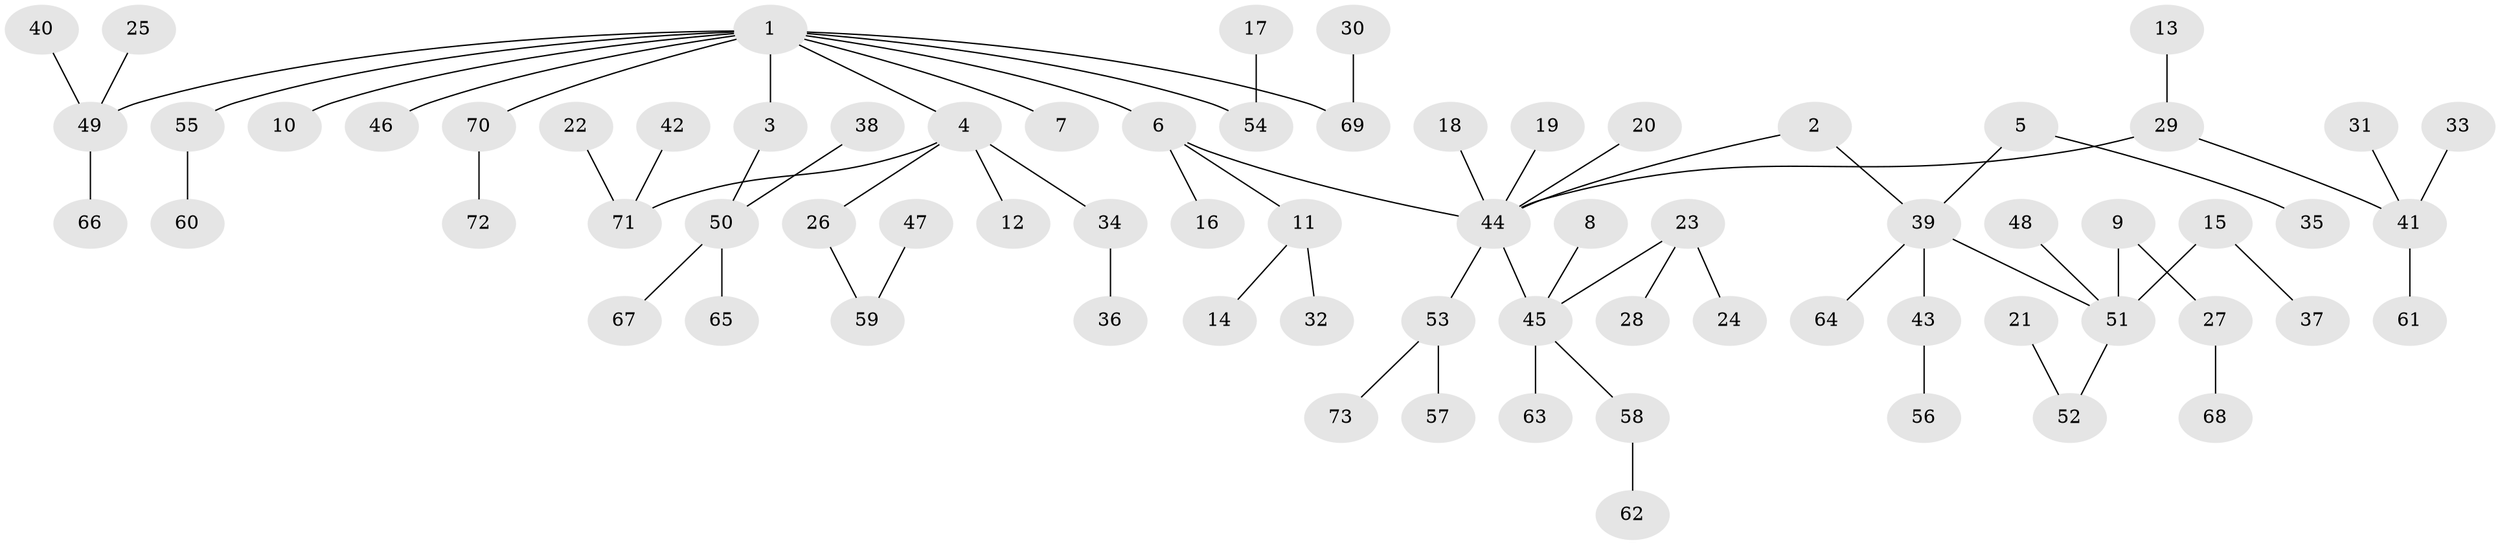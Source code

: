 // original degree distribution, {3: 0.0958904109589041, 8: 0.00684931506849315, 4: 0.04794520547945205, 2: 0.2876712328767123, 5: 0.03424657534246575, 6: 0.0273972602739726, 1: 0.4931506849315068, 7: 0.00684931506849315}
// Generated by graph-tools (version 1.1) at 2025/26/03/09/25 03:26:28]
// undirected, 73 vertices, 72 edges
graph export_dot {
graph [start="1"]
  node [color=gray90,style=filled];
  1;
  2;
  3;
  4;
  5;
  6;
  7;
  8;
  9;
  10;
  11;
  12;
  13;
  14;
  15;
  16;
  17;
  18;
  19;
  20;
  21;
  22;
  23;
  24;
  25;
  26;
  27;
  28;
  29;
  30;
  31;
  32;
  33;
  34;
  35;
  36;
  37;
  38;
  39;
  40;
  41;
  42;
  43;
  44;
  45;
  46;
  47;
  48;
  49;
  50;
  51;
  52;
  53;
  54;
  55;
  56;
  57;
  58;
  59;
  60;
  61;
  62;
  63;
  64;
  65;
  66;
  67;
  68;
  69;
  70;
  71;
  72;
  73;
  1 -- 3 [weight=1.0];
  1 -- 4 [weight=1.0];
  1 -- 6 [weight=1.0];
  1 -- 7 [weight=1.0];
  1 -- 10 [weight=1.0];
  1 -- 46 [weight=1.0];
  1 -- 49 [weight=1.0];
  1 -- 54 [weight=1.0];
  1 -- 55 [weight=1.0];
  1 -- 69 [weight=1.0];
  1 -- 70 [weight=1.0];
  2 -- 39 [weight=1.0];
  2 -- 44 [weight=1.0];
  3 -- 50 [weight=1.0];
  4 -- 12 [weight=1.0];
  4 -- 26 [weight=1.0];
  4 -- 34 [weight=1.0];
  4 -- 71 [weight=1.0];
  5 -- 35 [weight=1.0];
  5 -- 39 [weight=1.0];
  6 -- 11 [weight=1.0];
  6 -- 16 [weight=1.0];
  6 -- 44 [weight=1.0];
  8 -- 45 [weight=1.0];
  9 -- 27 [weight=1.0];
  9 -- 51 [weight=1.0];
  11 -- 14 [weight=1.0];
  11 -- 32 [weight=1.0];
  13 -- 29 [weight=1.0];
  15 -- 37 [weight=1.0];
  15 -- 51 [weight=1.0];
  17 -- 54 [weight=1.0];
  18 -- 44 [weight=1.0];
  19 -- 44 [weight=1.0];
  20 -- 44 [weight=1.0];
  21 -- 52 [weight=1.0];
  22 -- 71 [weight=1.0];
  23 -- 24 [weight=1.0];
  23 -- 28 [weight=1.0];
  23 -- 45 [weight=1.0];
  25 -- 49 [weight=1.0];
  26 -- 59 [weight=1.0];
  27 -- 68 [weight=1.0];
  29 -- 41 [weight=1.0];
  29 -- 44 [weight=1.0];
  30 -- 69 [weight=1.0];
  31 -- 41 [weight=1.0];
  33 -- 41 [weight=1.0];
  34 -- 36 [weight=1.0];
  38 -- 50 [weight=1.0];
  39 -- 43 [weight=1.0];
  39 -- 51 [weight=1.0];
  39 -- 64 [weight=1.0];
  40 -- 49 [weight=1.0];
  41 -- 61 [weight=1.0];
  42 -- 71 [weight=1.0];
  43 -- 56 [weight=1.0];
  44 -- 45 [weight=1.0];
  44 -- 53 [weight=1.0];
  45 -- 58 [weight=1.0];
  45 -- 63 [weight=1.0];
  47 -- 59 [weight=1.0];
  48 -- 51 [weight=1.0];
  49 -- 66 [weight=1.0];
  50 -- 65 [weight=1.0];
  50 -- 67 [weight=1.0];
  51 -- 52 [weight=1.0];
  53 -- 57 [weight=1.0];
  53 -- 73 [weight=1.0];
  55 -- 60 [weight=1.0];
  58 -- 62 [weight=1.0];
  70 -- 72 [weight=1.0];
}

